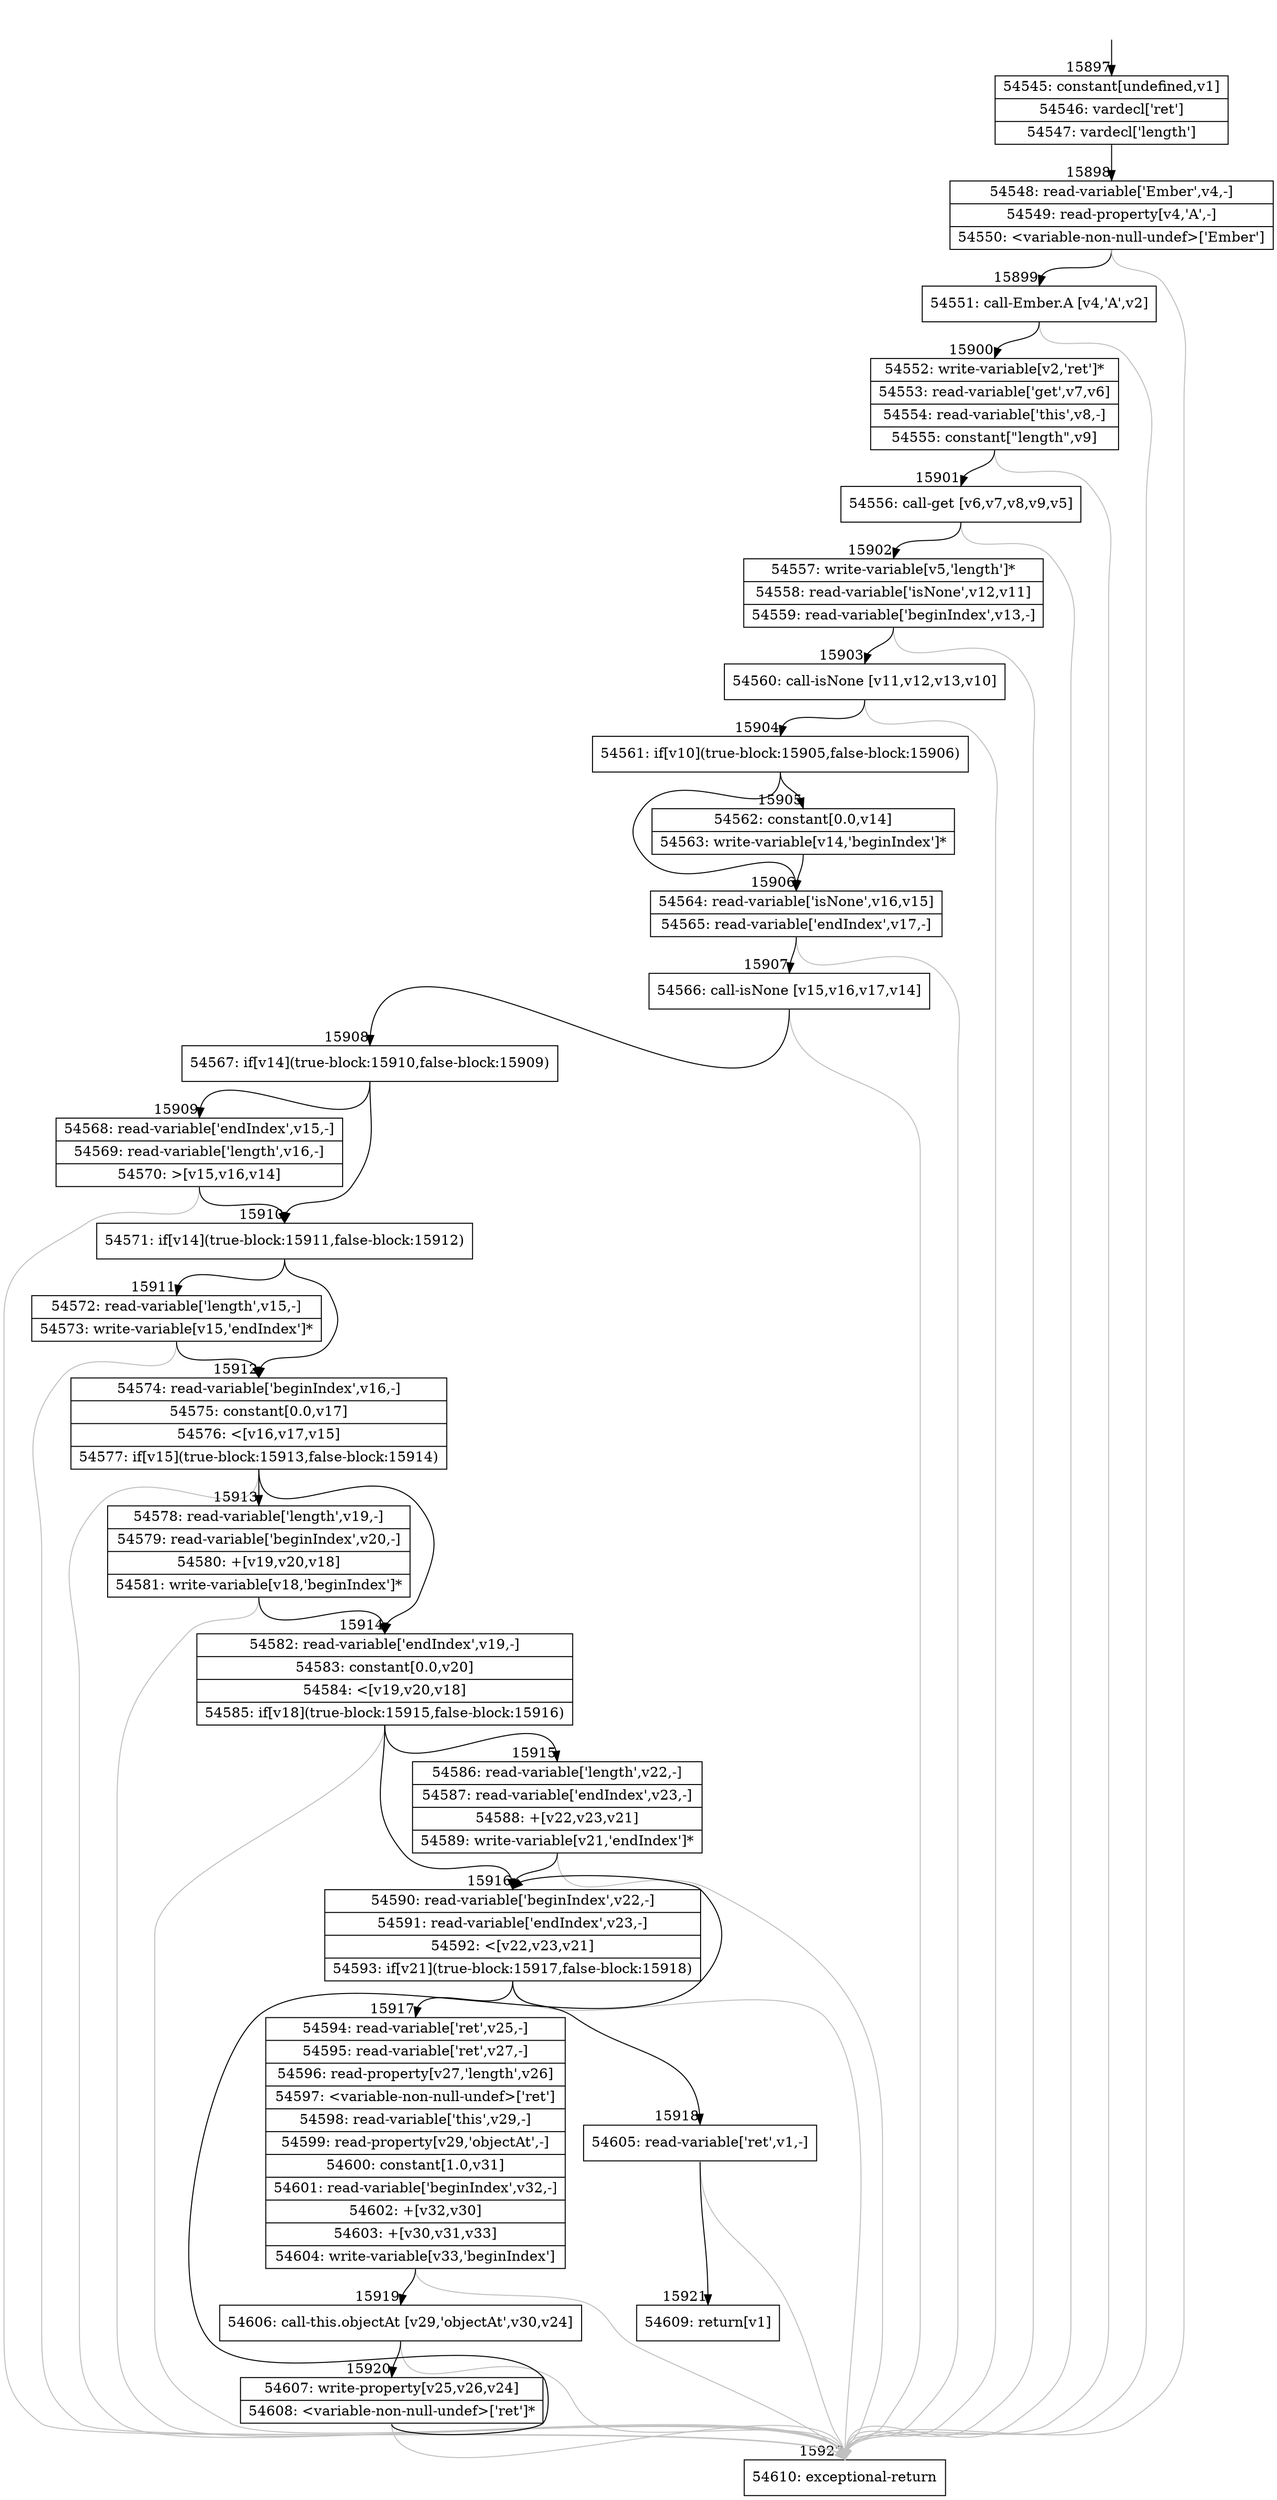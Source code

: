 digraph {
rankdir="TD"
BB_entry1354[shape=none,label=""];
BB_entry1354 -> BB15897 [tailport=s, headport=n, headlabel="    15897"]
BB15897 [shape=record label="{54545: constant[undefined,v1]|54546: vardecl['ret']|54547: vardecl['length']}" ] 
BB15897 -> BB15898 [tailport=s, headport=n, headlabel="      15898"]
BB15898 [shape=record label="{54548: read-variable['Ember',v4,-]|54549: read-property[v4,'A',-]|54550: \<variable-non-null-undef\>['Ember']}" ] 
BB15898 -> BB15899 [tailport=s, headport=n, headlabel="      15899"]
BB15898 -> BB15922 [tailport=s, headport=n, color=gray, headlabel="      15922"]
BB15899 [shape=record label="{54551: call-Ember.A [v4,'A',v2]}" ] 
BB15899 -> BB15900 [tailport=s, headport=n, headlabel="      15900"]
BB15899 -> BB15922 [tailport=s, headport=n, color=gray]
BB15900 [shape=record label="{54552: write-variable[v2,'ret']*|54553: read-variable['get',v7,v6]|54554: read-variable['this',v8,-]|54555: constant[\"length\",v9]}" ] 
BB15900 -> BB15901 [tailport=s, headport=n, headlabel="      15901"]
BB15900 -> BB15922 [tailport=s, headport=n, color=gray]
BB15901 [shape=record label="{54556: call-get [v6,v7,v8,v9,v5]}" ] 
BB15901 -> BB15902 [tailport=s, headport=n, headlabel="      15902"]
BB15901 -> BB15922 [tailport=s, headport=n, color=gray]
BB15902 [shape=record label="{54557: write-variable[v5,'length']*|54558: read-variable['isNone',v12,v11]|54559: read-variable['beginIndex',v13,-]}" ] 
BB15902 -> BB15903 [tailport=s, headport=n, headlabel="      15903"]
BB15902 -> BB15922 [tailport=s, headport=n, color=gray]
BB15903 [shape=record label="{54560: call-isNone [v11,v12,v13,v10]}" ] 
BB15903 -> BB15904 [tailport=s, headport=n, headlabel="      15904"]
BB15903 -> BB15922 [tailport=s, headport=n, color=gray]
BB15904 [shape=record label="{54561: if[v10](true-block:15905,false-block:15906)}" ] 
BB15904 -> BB15905 [tailport=s, headport=n, headlabel="      15905"]
BB15904 -> BB15906 [tailport=s, headport=n, headlabel="      15906"]
BB15905 [shape=record label="{54562: constant[0.0,v14]|54563: write-variable[v14,'beginIndex']*}" ] 
BB15905 -> BB15906 [tailport=s, headport=n]
BB15906 [shape=record label="{54564: read-variable['isNone',v16,v15]|54565: read-variable['endIndex',v17,-]}" ] 
BB15906 -> BB15907 [tailport=s, headport=n, headlabel="      15907"]
BB15906 -> BB15922 [tailport=s, headport=n, color=gray]
BB15907 [shape=record label="{54566: call-isNone [v15,v16,v17,v14]}" ] 
BB15907 -> BB15908 [tailport=s, headport=n, headlabel="      15908"]
BB15907 -> BB15922 [tailport=s, headport=n, color=gray]
BB15908 [shape=record label="{54567: if[v14](true-block:15910,false-block:15909)}" ] 
BB15908 -> BB15910 [tailport=s, headport=n, headlabel="      15910"]
BB15908 -> BB15909 [tailport=s, headport=n, headlabel="      15909"]
BB15909 [shape=record label="{54568: read-variable['endIndex',v15,-]|54569: read-variable['length',v16,-]|54570: \>[v15,v16,v14]}" ] 
BB15909 -> BB15910 [tailport=s, headport=n]
BB15909 -> BB15922 [tailport=s, headport=n, color=gray]
BB15910 [shape=record label="{54571: if[v14](true-block:15911,false-block:15912)}" ] 
BB15910 -> BB15911 [tailport=s, headport=n, headlabel="      15911"]
BB15910 -> BB15912 [tailport=s, headport=n, headlabel="      15912"]
BB15911 [shape=record label="{54572: read-variable['length',v15,-]|54573: write-variable[v15,'endIndex']*}" ] 
BB15911 -> BB15912 [tailport=s, headport=n]
BB15911 -> BB15922 [tailport=s, headport=n, color=gray]
BB15912 [shape=record label="{54574: read-variable['beginIndex',v16,-]|54575: constant[0.0,v17]|54576: \<[v16,v17,v15]|54577: if[v15](true-block:15913,false-block:15914)}" ] 
BB15912 -> BB15913 [tailport=s, headport=n, headlabel="      15913"]
BB15912 -> BB15914 [tailport=s, headport=n, headlabel="      15914"]
BB15912 -> BB15922 [tailport=s, headport=n, color=gray]
BB15913 [shape=record label="{54578: read-variable['length',v19,-]|54579: read-variable['beginIndex',v20,-]|54580: +[v19,v20,v18]|54581: write-variable[v18,'beginIndex']*}" ] 
BB15913 -> BB15914 [tailport=s, headport=n]
BB15913 -> BB15922 [tailport=s, headport=n, color=gray]
BB15914 [shape=record label="{54582: read-variable['endIndex',v19,-]|54583: constant[0.0,v20]|54584: \<[v19,v20,v18]|54585: if[v18](true-block:15915,false-block:15916)}" ] 
BB15914 -> BB15915 [tailport=s, headport=n, headlabel="      15915"]
BB15914 -> BB15916 [tailport=s, headport=n, headlabel="      15916"]
BB15914 -> BB15922 [tailport=s, headport=n, color=gray]
BB15915 [shape=record label="{54586: read-variable['length',v22,-]|54587: read-variable['endIndex',v23,-]|54588: +[v22,v23,v21]|54589: write-variable[v21,'endIndex']*}" ] 
BB15915 -> BB15916 [tailport=s, headport=n]
BB15915 -> BB15922 [tailport=s, headport=n, color=gray]
BB15916 [shape=record label="{54590: read-variable['beginIndex',v22,-]|54591: read-variable['endIndex',v23,-]|54592: \<[v22,v23,v21]|54593: if[v21](true-block:15917,false-block:15918)}" ] 
BB15916 -> BB15917 [tailport=s, headport=n, headlabel="      15917"]
BB15916 -> BB15918 [tailport=s, headport=n, headlabel="      15918"]
BB15916 -> BB15922 [tailport=s, headport=n, color=gray]
BB15917 [shape=record label="{54594: read-variable['ret',v25,-]|54595: read-variable['ret',v27,-]|54596: read-property[v27,'length',v26]|54597: \<variable-non-null-undef\>['ret']|54598: read-variable['this',v29,-]|54599: read-property[v29,'objectAt',-]|54600: constant[1.0,v31]|54601: read-variable['beginIndex',v32,-]|54602: +[v32,v30]|54603: +[v30,v31,v33]|54604: write-variable[v33,'beginIndex']}" ] 
BB15917 -> BB15919 [tailport=s, headport=n, headlabel="      15919"]
BB15917 -> BB15922 [tailport=s, headport=n, color=gray]
BB15918 [shape=record label="{54605: read-variable['ret',v1,-]}" ] 
BB15918 -> BB15921 [tailport=s, headport=n, headlabel="      15921"]
BB15918 -> BB15922 [tailport=s, headport=n, color=gray]
BB15919 [shape=record label="{54606: call-this.objectAt [v29,'objectAt',v30,v24]}" ] 
BB15919 -> BB15920 [tailport=s, headport=n, headlabel="      15920"]
BB15919 -> BB15922 [tailport=s, headport=n, color=gray]
BB15920 [shape=record label="{54607: write-property[v25,v26,v24]|54608: \<variable-non-null-undef\>['ret']*}" ] 
BB15920 -> BB15916 [tailport=s, headport=n]
BB15920 -> BB15922 [tailport=s, headport=n, color=gray]
BB15921 [shape=record label="{54609: return[v1]}" ] 
BB15922 [shape=record label="{54610: exceptional-return}" ] 
//#$~ 29453
}
